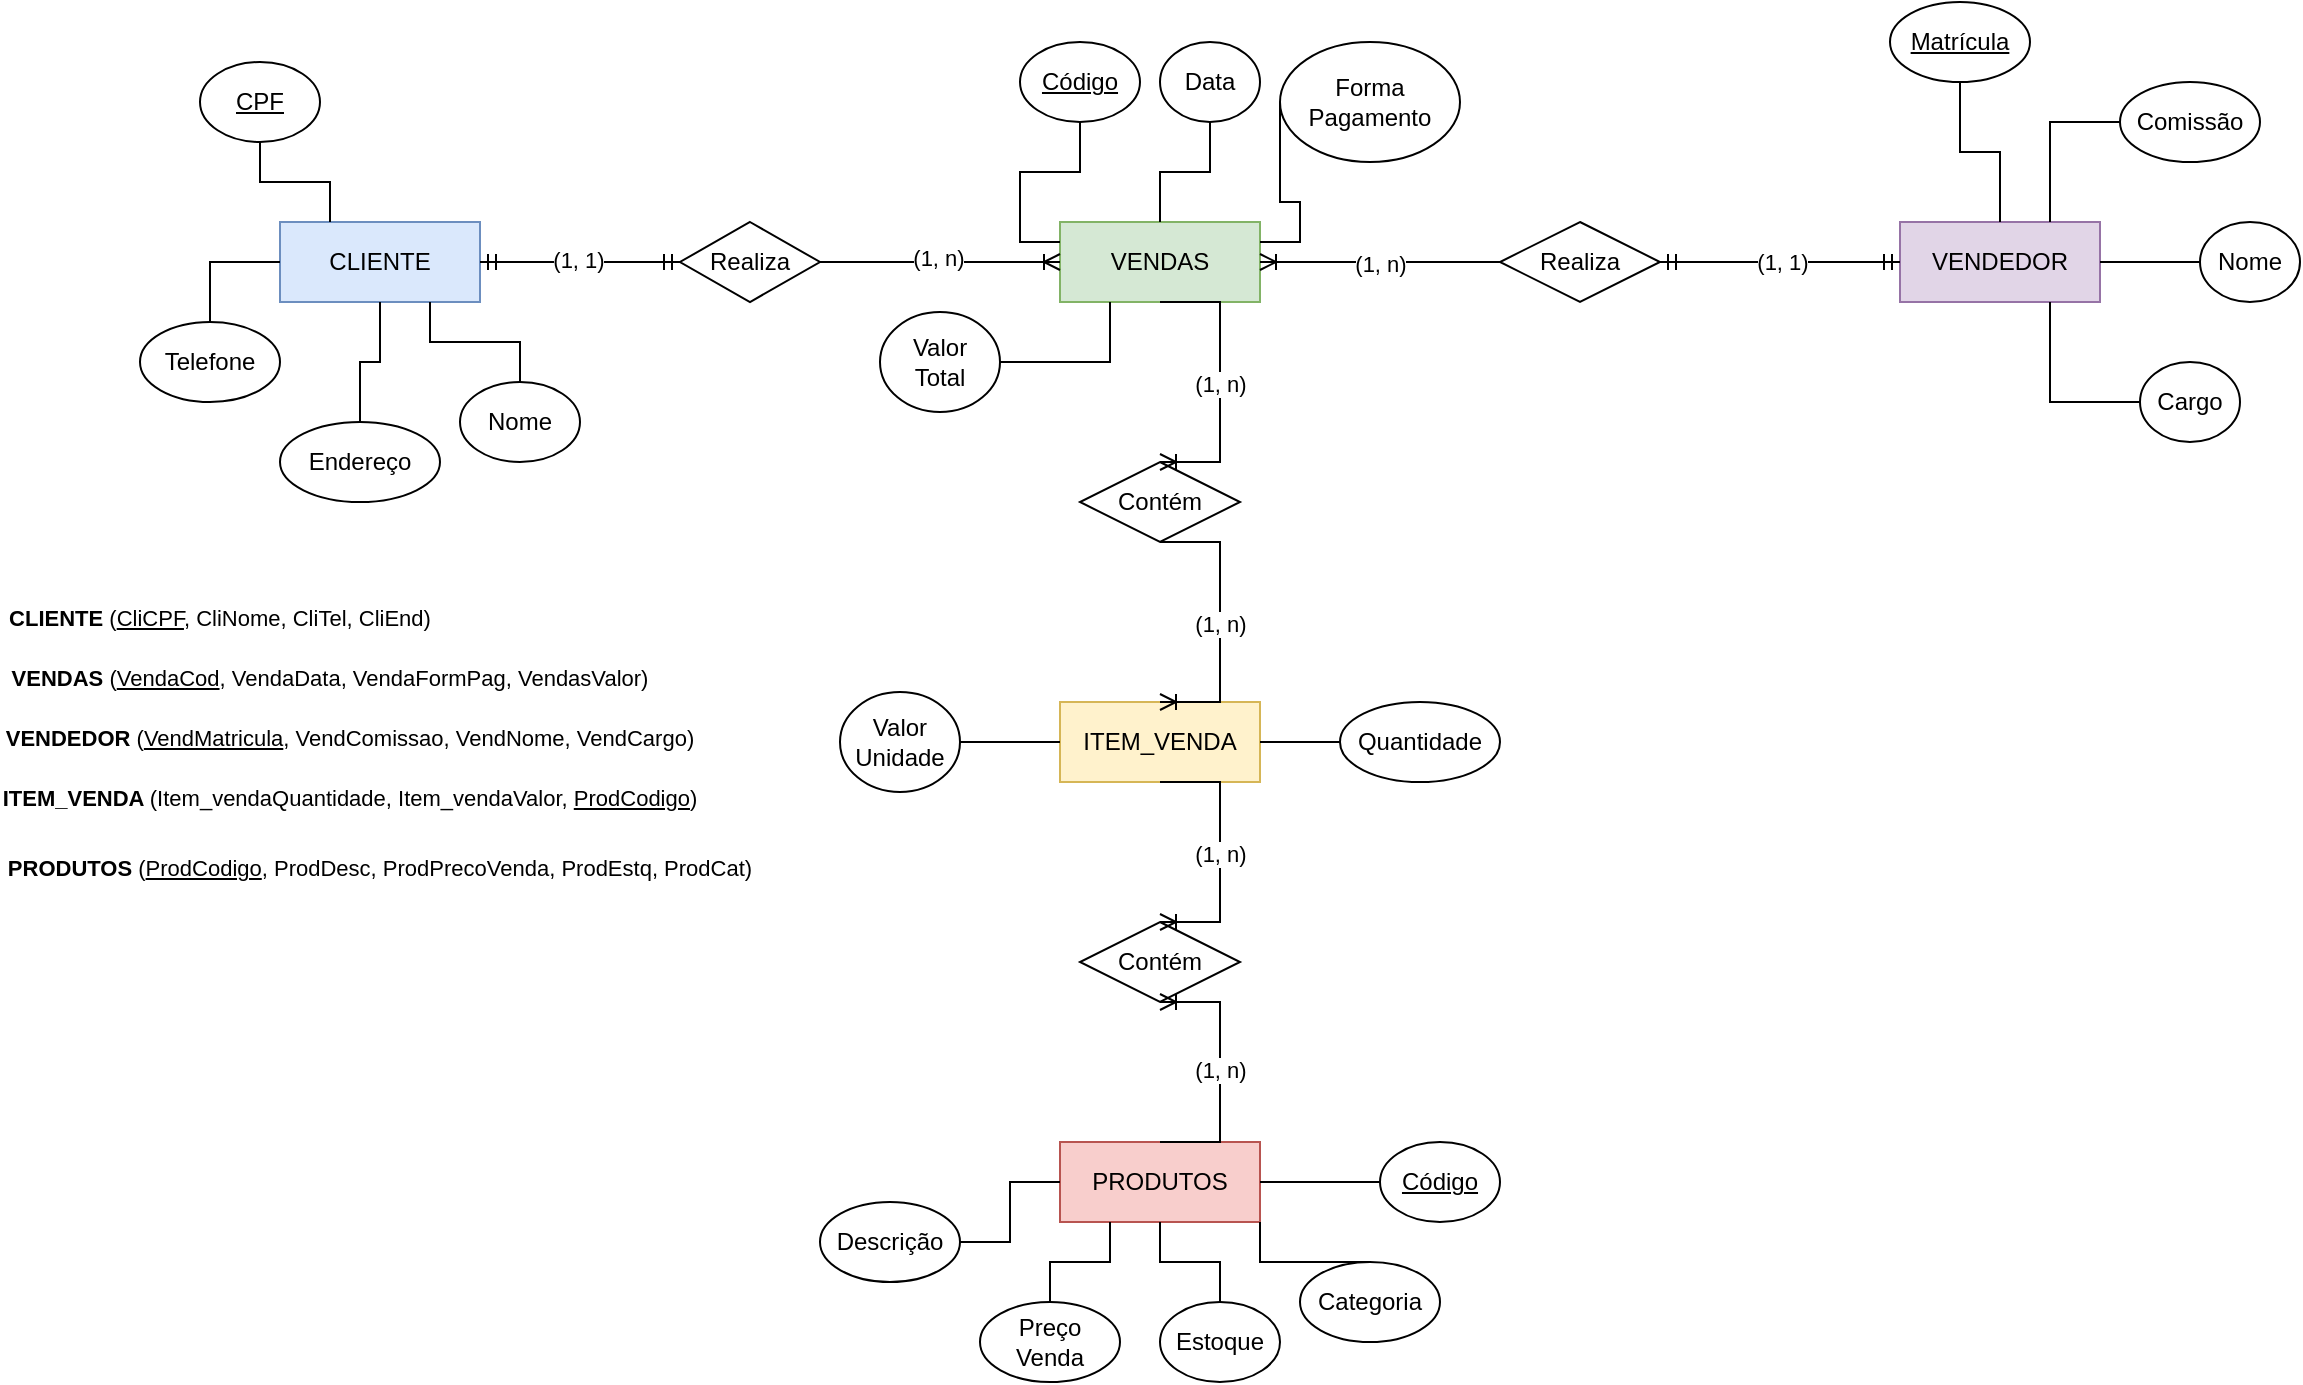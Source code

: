 <mxfile version="28.2.7">
  <diagram name="Page-1" id="N0-3Y3_MwSgzkgmbjU14">
    <mxGraphModel dx="2593" dy="1413" grid="1" gridSize="10" guides="1" tooltips="1" connect="1" arrows="1" fold="1" page="1" pageScale="1" pageWidth="850" pageHeight="1100" math="0" shadow="0">
      <root>
        <mxCell id="0" />
        <mxCell id="1" parent="0" />
        <mxCell id="5we9uwY15FYQugueQgFQ-1" value="CLIENTE" style="whiteSpace=wrap;html=1;align=center;fillColor=#dae8fc;strokeColor=#6c8ebf;" vertex="1" parent="1">
          <mxGeometry x="400" y="320" width="100" height="40" as="geometry" />
        </mxCell>
        <mxCell id="5we9uwY15FYQugueQgFQ-2" value="VENDAS" style="whiteSpace=wrap;html=1;align=center;fillColor=#d5e8d4;strokeColor=#82b366;" vertex="1" parent="1">
          <mxGeometry x="790" y="320" width="100" height="40" as="geometry" />
        </mxCell>
        <mxCell id="5we9uwY15FYQugueQgFQ-3" value="Realiza" style="shape=rhombus;perimeter=rhombusPerimeter;whiteSpace=wrap;html=1;align=center;" vertex="1" parent="1">
          <mxGeometry x="600" y="320" width="70" height="40" as="geometry" />
        </mxCell>
        <mxCell id="5we9uwY15FYQugueQgFQ-4" value="" style="edgeStyle=entityRelationEdgeStyle;fontSize=12;html=1;endArrow=ERoneToMany;rounded=0;entryX=0;entryY=0.5;entryDx=0;entryDy=0;exitX=1;exitY=0.5;exitDx=0;exitDy=0;" edge="1" parent="1" source="5we9uwY15FYQugueQgFQ-3" target="5we9uwY15FYQugueQgFQ-2">
          <mxGeometry width="100" height="100" relative="1" as="geometry">
            <mxPoint x="580" y="410" as="sourcePoint" />
            <mxPoint x="680" y="310" as="targetPoint" />
          </mxGeometry>
        </mxCell>
        <mxCell id="5we9uwY15FYQugueQgFQ-7" value="(1, n)" style="edgeLabel;html=1;align=center;verticalAlign=middle;resizable=0;points=[];" vertex="1" connectable="0" parent="5we9uwY15FYQugueQgFQ-4">
          <mxGeometry x="-0.028" y="2" relative="1" as="geometry">
            <mxPoint as="offset" />
          </mxGeometry>
        </mxCell>
        <mxCell id="5we9uwY15FYQugueQgFQ-5" value="" style="edgeStyle=entityRelationEdgeStyle;fontSize=12;html=1;endArrow=ERmandOne;startArrow=ERmandOne;rounded=0;entryX=0;entryY=0.5;entryDx=0;entryDy=0;exitX=1;exitY=0.5;exitDx=0;exitDy=0;" edge="1" parent="1" source="5we9uwY15FYQugueQgFQ-1" target="5we9uwY15FYQugueQgFQ-3">
          <mxGeometry width="100" height="100" relative="1" as="geometry">
            <mxPoint x="580" y="410" as="sourcePoint" />
            <mxPoint x="680" y="310" as="targetPoint" />
          </mxGeometry>
        </mxCell>
        <mxCell id="5we9uwY15FYQugueQgFQ-6" value="(1, 1)" style="edgeLabel;html=1;align=center;verticalAlign=middle;resizable=0;points=[];" vertex="1" connectable="0" parent="5we9uwY15FYQugueQgFQ-5">
          <mxGeometry x="-0.028" y="1" relative="1" as="geometry">
            <mxPoint as="offset" />
          </mxGeometry>
        </mxCell>
        <mxCell id="5we9uwY15FYQugueQgFQ-8" value="VENDEDOR" style="whiteSpace=wrap;html=1;align=center;fillColor=#e1d5e7;strokeColor=#9673a6;" vertex="1" parent="1">
          <mxGeometry x="1210" y="320" width="100" height="40" as="geometry" />
        </mxCell>
        <mxCell id="5we9uwY15FYQugueQgFQ-9" value="Realiza" style="shape=rhombus;perimeter=rhombusPerimeter;whiteSpace=wrap;html=1;align=center;" vertex="1" parent="1">
          <mxGeometry x="1010" y="320" width="80" height="40" as="geometry" />
        </mxCell>
        <mxCell id="5we9uwY15FYQugueQgFQ-10" value="" style="edgeStyle=entityRelationEdgeStyle;fontSize=12;html=1;endArrow=ERoneToMany;rounded=0;entryX=1;entryY=0.5;entryDx=0;entryDy=0;exitX=0;exitY=0.5;exitDx=0;exitDy=0;" edge="1" parent="1" source="5we9uwY15FYQugueQgFQ-9" target="5we9uwY15FYQugueQgFQ-2">
          <mxGeometry width="100" height="100" relative="1" as="geometry">
            <mxPoint x="910" y="460" as="sourcePoint" />
            <mxPoint x="1010" y="360" as="targetPoint" />
          </mxGeometry>
        </mxCell>
        <mxCell id="5we9uwY15FYQugueQgFQ-11" value="(1, n)" style="edgeLabel;html=1;align=center;verticalAlign=middle;resizable=0;points=[];" vertex="1" connectable="0" parent="5we9uwY15FYQugueQgFQ-10">
          <mxGeometry x="-0.001" y="1" relative="1" as="geometry">
            <mxPoint as="offset" />
          </mxGeometry>
        </mxCell>
        <mxCell id="5we9uwY15FYQugueQgFQ-12" value="" style="edgeStyle=entityRelationEdgeStyle;fontSize=12;html=1;endArrow=ERmandOne;startArrow=ERmandOne;rounded=0;entryX=0;entryY=0.5;entryDx=0;entryDy=0;exitX=1;exitY=0.5;exitDx=0;exitDy=0;" edge="1" parent="1" source="5we9uwY15FYQugueQgFQ-9" target="5we9uwY15FYQugueQgFQ-8">
          <mxGeometry width="100" height="100" relative="1" as="geometry">
            <mxPoint x="970" y="410" as="sourcePoint" />
            <mxPoint x="1070" y="310" as="targetPoint" />
          </mxGeometry>
        </mxCell>
        <mxCell id="5we9uwY15FYQugueQgFQ-13" value="(1, 1)" style="edgeLabel;html=1;align=center;verticalAlign=middle;resizable=0;points=[];" vertex="1" connectable="0" parent="5we9uwY15FYQugueQgFQ-12">
          <mxGeometry x="0.017" relative="1" as="geometry">
            <mxPoint as="offset" />
          </mxGeometry>
        </mxCell>
        <mxCell id="5we9uwY15FYQugueQgFQ-14" value="Contém" style="shape=rhombus;perimeter=rhombusPerimeter;whiteSpace=wrap;html=1;align=center;" vertex="1" parent="1">
          <mxGeometry x="800" y="440" width="80" height="40" as="geometry" />
        </mxCell>
        <mxCell id="5we9uwY15FYQugueQgFQ-15" value="PRODUTOS" style="whiteSpace=wrap;html=1;align=center;fillColor=#f8cecc;strokeColor=#b85450;" vertex="1" parent="1">
          <mxGeometry x="790" y="780" width="100" height="40" as="geometry" />
        </mxCell>
        <mxCell id="5we9uwY15FYQugueQgFQ-20" value="ITEM_VENDA" style="whiteSpace=wrap;html=1;align=center;fillColor=#fff2cc;strokeColor=#d6b656;" vertex="1" parent="1">
          <mxGeometry x="790" y="560" width="100" height="40" as="geometry" />
        </mxCell>
        <mxCell id="5we9uwY15FYQugueQgFQ-22" value="" style="edgeStyle=entityRelationEdgeStyle;fontSize=12;html=1;endArrow=ERoneToMany;rounded=0;entryX=0.5;entryY=0;entryDx=0;entryDy=0;exitX=0.5;exitY=1;exitDx=0;exitDy=0;" edge="1" parent="1" source="5we9uwY15FYQugueQgFQ-14" target="5we9uwY15FYQugueQgFQ-20">
          <mxGeometry width="100" height="100" relative="1" as="geometry">
            <mxPoint x="820" y="650" as="sourcePoint" />
            <mxPoint x="920" y="550" as="targetPoint" />
          </mxGeometry>
        </mxCell>
        <mxCell id="5we9uwY15FYQugueQgFQ-23" value="(1, n)" style="edgeLabel;html=1;align=center;verticalAlign=middle;resizable=0;points=[];" vertex="1" connectable="0" parent="5we9uwY15FYQugueQgFQ-22">
          <mxGeometry x="0.017" relative="1" as="geometry">
            <mxPoint as="offset" />
          </mxGeometry>
        </mxCell>
        <mxCell id="5we9uwY15FYQugueQgFQ-24" value="" style="edgeStyle=entityRelationEdgeStyle;fontSize=12;html=1;endArrow=ERoneToMany;rounded=0;entryX=0.5;entryY=0;entryDx=0;entryDy=0;exitX=0.5;exitY=1;exitDx=0;exitDy=0;" edge="1" parent="1" source="5we9uwY15FYQugueQgFQ-2" target="5we9uwY15FYQugueQgFQ-14">
          <mxGeometry width="100" height="100" relative="1" as="geometry">
            <mxPoint x="890" y="420" as="sourcePoint" />
            <mxPoint x="890" y="500" as="targetPoint" />
          </mxGeometry>
        </mxCell>
        <mxCell id="5we9uwY15FYQugueQgFQ-25" value="(1, n)" style="edgeLabel;html=1;align=center;verticalAlign=middle;resizable=0;points=[];" vertex="1" connectable="0" parent="5we9uwY15FYQugueQgFQ-24">
          <mxGeometry x="0.017" relative="1" as="geometry">
            <mxPoint as="offset" />
          </mxGeometry>
        </mxCell>
        <mxCell id="5we9uwY15FYQugueQgFQ-26" value="Contém" style="shape=rhombus;perimeter=rhombusPerimeter;whiteSpace=wrap;html=1;align=center;" vertex="1" parent="1">
          <mxGeometry x="800" y="670" width="80" height="40" as="geometry" />
        </mxCell>
        <mxCell id="5we9uwY15FYQugueQgFQ-27" value="" style="edgeStyle=entityRelationEdgeStyle;fontSize=12;html=1;endArrow=ERoneToMany;rounded=0;entryX=0.5;entryY=0;entryDx=0;entryDy=0;exitX=0.5;exitY=1;exitDx=0;exitDy=0;" edge="1" parent="1" source="5we9uwY15FYQugueQgFQ-20" target="5we9uwY15FYQugueQgFQ-26">
          <mxGeometry width="100" height="100" relative="1" as="geometry">
            <mxPoint x="920" y="660" as="sourcePoint" />
            <mxPoint x="920" y="740" as="targetPoint" />
          </mxGeometry>
        </mxCell>
        <mxCell id="5we9uwY15FYQugueQgFQ-28" value="(1, n)" style="edgeLabel;html=1;align=center;verticalAlign=middle;resizable=0;points=[];" vertex="1" connectable="0" parent="5we9uwY15FYQugueQgFQ-27">
          <mxGeometry x="0.017" relative="1" as="geometry">
            <mxPoint as="offset" />
          </mxGeometry>
        </mxCell>
        <mxCell id="5we9uwY15FYQugueQgFQ-29" value="" style="edgeStyle=entityRelationEdgeStyle;fontSize=12;html=1;endArrow=ERoneToMany;rounded=0;entryX=0.5;entryY=1;entryDx=0;entryDy=0;exitX=0.5;exitY=0;exitDx=0;exitDy=0;" edge="1" parent="1" source="5we9uwY15FYQugueQgFQ-15" target="5we9uwY15FYQugueQgFQ-26">
          <mxGeometry width="100" height="100" relative="1" as="geometry">
            <mxPoint x="1020" y="650" as="sourcePoint" />
            <mxPoint x="1020" y="730" as="targetPoint" />
          </mxGeometry>
        </mxCell>
        <mxCell id="5we9uwY15FYQugueQgFQ-30" value="(1, n)" style="edgeLabel;html=1;align=center;verticalAlign=middle;resizable=0;points=[];" vertex="1" connectable="0" parent="5we9uwY15FYQugueQgFQ-29">
          <mxGeometry x="0.017" relative="1" as="geometry">
            <mxPoint as="offset" />
          </mxGeometry>
        </mxCell>
        <mxCell id="5we9uwY15FYQugueQgFQ-38" style="edgeStyle=orthogonalEdgeStyle;shape=connector;rounded=0;orthogonalLoop=1;jettySize=auto;html=1;entryX=0.25;entryY=0;entryDx=0;entryDy=0;strokeColor=default;align=center;verticalAlign=middle;fontFamily=Helvetica;fontSize=11;fontColor=default;labelBackgroundColor=default;endArrow=none;endFill=0;" edge="1" parent="1" source="5we9uwY15FYQugueQgFQ-31" target="5we9uwY15FYQugueQgFQ-1">
          <mxGeometry relative="1" as="geometry" />
        </mxCell>
        <mxCell id="5we9uwY15FYQugueQgFQ-31" value="CPF" style="ellipse;whiteSpace=wrap;html=1;align=center;fontStyle=4;" vertex="1" parent="1">
          <mxGeometry x="360" y="240" width="60" height="40" as="geometry" />
        </mxCell>
        <mxCell id="5we9uwY15FYQugueQgFQ-36" style="edgeStyle=orthogonalEdgeStyle;shape=connector;rounded=0;orthogonalLoop=1;jettySize=auto;html=1;entryX=0.75;entryY=1;entryDx=0;entryDy=0;strokeColor=default;align=center;verticalAlign=middle;fontFamily=Helvetica;fontSize=11;fontColor=default;labelBackgroundColor=default;endArrow=none;endFill=0;" edge="1" parent="1" source="5we9uwY15FYQugueQgFQ-32" target="5we9uwY15FYQugueQgFQ-1">
          <mxGeometry relative="1" as="geometry" />
        </mxCell>
        <mxCell id="5we9uwY15FYQugueQgFQ-32" value="Nome" style="ellipse;whiteSpace=wrap;html=1;align=center;" vertex="1" parent="1">
          <mxGeometry x="490" y="400" width="60" height="40" as="geometry" />
        </mxCell>
        <mxCell id="5we9uwY15FYQugueQgFQ-37" style="edgeStyle=orthogonalEdgeStyle;shape=connector;rounded=0;orthogonalLoop=1;jettySize=auto;html=1;entryX=0;entryY=0.5;entryDx=0;entryDy=0;strokeColor=default;align=center;verticalAlign=middle;fontFamily=Helvetica;fontSize=11;fontColor=default;labelBackgroundColor=default;endArrow=none;endFill=0;" edge="1" parent="1" source="5we9uwY15FYQugueQgFQ-33" target="5we9uwY15FYQugueQgFQ-1">
          <mxGeometry relative="1" as="geometry" />
        </mxCell>
        <mxCell id="5we9uwY15FYQugueQgFQ-33" value="Telefone" style="ellipse;whiteSpace=wrap;html=1;align=center;" vertex="1" parent="1">
          <mxGeometry x="330" y="370" width="70" height="40" as="geometry" />
        </mxCell>
        <mxCell id="5we9uwY15FYQugueQgFQ-35" style="edgeStyle=orthogonalEdgeStyle;rounded=0;orthogonalLoop=1;jettySize=auto;html=1;entryX=0.5;entryY=1;entryDx=0;entryDy=0;endArrow=none;endFill=0;" edge="1" parent="1" source="5we9uwY15FYQugueQgFQ-34" target="5we9uwY15FYQugueQgFQ-1">
          <mxGeometry relative="1" as="geometry" />
        </mxCell>
        <mxCell id="5we9uwY15FYQugueQgFQ-34" value="Endereço" style="ellipse;whiteSpace=wrap;html=1;align=center;" vertex="1" parent="1">
          <mxGeometry x="400" y="420" width="80" height="40" as="geometry" />
        </mxCell>
        <mxCell id="5we9uwY15FYQugueQgFQ-48" style="edgeStyle=orthogonalEdgeStyle;shape=connector;rounded=0;orthogonalLoop=1;jettySize=auto;html=1;entryX=1;entryY=0.5;entryDx=0;entryDy=0;strokeColor=default;align=center;verticalAlign=middle;fontFamily=Helvetica;fontSize=11;fontColor=default;labelBackgroundColor=default;endArrow=none;endFill=0;" edge="1" parent="1" source="5we9uwY15FYQugueQgFQ-39" target="5we9uwY15FYQugueQgFQ-15">
          <mxGeometry relative="1" as="geometry" />
        </mxCell>
        <mxCell id="5we9uwY15FYQugueQgFQ-39" value="Código" style="ellipse;whiteSpace=wrap;html=1;align=center;fontStyle=4;" vertex="1" parent="1">
          <mxGeometry x="950" y="780" width="60" height="40" as="geometry" />
        </mxCell>
        <mxCell id="5we9uwY15FYQugueQgFQ-44" style="edgeStyle=orthogonalEdgeStyle;shape=connector;rounded=0;orthogonalLoop=1;jettySize=auto;html=1;entryX=0;entryY=0.5;entryDx=0;entryDy=0;strokeColor=default;align=center;verticalAlign=middle;fontFamily=Helvetica;fontSize=11;fontColor=default;labelBackgroundColor=default;endArrow=none;endFill=0;" edge="1" parent="1" source="5we9uwY15FYQugueQgFQ-40" target="5we9uwY15FYQugueQgFQ-15">
          <mxGeometry relative="1" as="geometry" />
        </mxCell>
        <mxCell id="5we9uwY15FYQugueQgFQ-40" value="Descrição" style="ellipse;whiteSpace=wrap;html=1;align=center;" vertex="1" parent="1">
          <mxGeometry x="670" y="810" width="70" height="40" as="geometry" />
        </mxCell>
        <mxCell id="5we9uwY15FYQugueQgFQ-45" style="edgeStyle=orthogonalEdgeStyle;shape=connector;rounded=0;orthogonalLoop=1;jettySize=auto;html=1;entryX=0.25;entryY=1;entryDx=0;entryDy=0;strokeColor=default;align=center;verticalAlign=middle;fontFamily=Helvetica;fontSize=11;fontColor=default;labelBackgroundColor=default;endArrow=none;endFill=0;" edge="1" parent="1" source="5we9uwY15FYQugueQgFQ-41" target="5we9uwY15FYQugueQgFQ-15">
          <mxGeometry relative="1" as="geometry" />
        </mxCell>
        <mxCell id="5we9uwY15FYQugueQgFQ-41" value="Preço&lt;br&gt;Venda" style="ellipse;whiteSpace=wrap;html=1;align=center;" vertex="1" parent="1">
          <mxGeometry x="750" y="860" width="70" height="40" as="geometry" />
        </mxCell>
        <mxCell id="5we9uwY15FYQugueQgFQ-46" style="edgeStyle=orthogonalEdgeStyle;shape=connector;rounded=0;orthogonalLoop=1;jettySize=auto;html=1;entryX=0.5;entryY=1;entryDx=0;entryDy=0;strokeColor=default;align=center;verticalAlign=middle;fontFamily=Helvetica;fontSize=11;fontColor=default;labelBackgroundColor=default;endArrow=none;endFill=0;" edge="1" parent="1" source="5we9uwY15FYQugueQgFQ-42" target="5we9uwY15FYQugueQgFQ-15">
          <mxGeometry relative="1" as="geometry" />
        </mxCell>
        <mxCell id="5we9uwY15FYQugueQgFQ-42" value="Estoque" style="ellipse;whiteSpace=wrap;html=1;align=center;" vertex="1" parent="1">
          <mxGeometry x="840" y="860" width="60" height="40" as="geometry" />
        </mxCell>
        <mxCell id="5we9uwY15FYQugueQgFQ-47" style="edgeStyle=orthogonalEdgeStyle;shape=connector;rounded=0;orthogonalLoop=1;jettySize=auto;html=1;entryX=1;entryY=1;entryDx=0;entryDy=0;strokeColor=default;align=center;verticalAlign=middle;fontFamily=Helvetica;fontSize=11;fontColor=default;labelBackgroundColor=default;endArrow=none;endFill=0;" edge="1" parent="1" source="5we9uwY15FYQugueQgFQ-43" target="5we9uwY15FYQugueQgFQ-15">
          <mxGeometry relative="1" as="geometry">
            <Array as="points">
              <mxPoint x="890" y="840" />
            </Array>
          </mxGeometry>
        </mxCell>
        <mxCell id="5we9uwY15FYQugueQgFQ-43" value="Categoria" style="ellipse;whiteSpace=wrap;html=1;align=center;" vertex="1" parent="1">
          <mxGeometry x="910" y="840" width="70" height="40" as="geometry" />
        </mxCell>
        <mxCell id="5we9uwY15FYQugueQgFQ-56" style="edgeStyle=orthogonalEdgeStyle;shape=connector;rounded=0;orthogonalLoop=1;jettySize=auto;html=1;entryX=0.5;entryY=0;entryDx=0;entryDy=0;strokeColor=default;align=center;verticalAlign=middle;fontFamily=Helvetica;fontSize=11;fontColor=default;labelBackgroundColor=default;endArrow=none;endFill=0;" edge="1" parent="1" source="5we9uwY15FYQugueQgFQ-49" target="5we9uwY15FYQugueQgFQ-8">
          <mxGeometry relative="1" as="geometry" />
        </mxCell>
        <mxCell id="5we9uwY15FYQugueQgFQ-49" value="Matrícula" style="ellipse;whiteSpace=wrap;html=1;align=center;fontStyle=4;" vertex="1" parent="1">
          <mxGeometry x="1205" y="210" width="70" height="40" as="geometry" />
        </mxCell>
        <mxCell id="5we9uwY15FYQugueQgFQ-54" style="edgeStyle=orthogonalEdgeStyle;shape=connector;rounded=0;orthogonalLoop=1;jettySize=auto;html=1;entryX=1;entryY=0.5;entryDx=0;entryDy=0;strokeColor=default;align=center;verticalAlign=middle;fontFamily=Helvetica;fontSize=11;fontColor=default;labelBackgroundColor=default;endArrow=none;endFill=0;" edge="1" parent="1" source="5we9uwY15FYQugueQgFQ-50" target="5we9uwY15FYQugueQgFQ-8">
          <mxGeometry relative="1" as="geometry" />
        </mxCell>
        <mxCell id="5we9uwY15FYQugueQgFQ-50" value="Nome" style="ellipse;whiteSpace=wrap;html=1;align=center;" vertex="1" parent="1">
          <mxGeometry x="1360" y="320" width="50" height="40" as="geometry" />
        </mxCell>
        <mxCell id="5we9uwY15FYQugueQgFQ-53" style="edgeStyle=orthogonalEdgeStyle;shape=connector;rounded=0;orthogonalLoop=1;jettySize=auto;html=1;entryX=0.75;entryY=1;entryDx=0;entryDy=0;strokeColor=default;align=center;verticalAlign=middle;fontFamily=Helvetica;fontSize=11;fontColor=default;labelBackgroundColor=default;endArrow=none;endFill=0;" edge="1" parent="1" source="5we9uwY15FYQugueQgFQ-51" target="5we9uwY15FYQugueQgFQ-8">
          <mxGeometry relative="1" as="geometry" />
        </mxCell>
        <mxCell id="5we9uwY15FYQugueQgFQ-51" value="Cargo" style="ellipse;whiteSpace=wrap;html=1;align=center;" vertex="1" parent="1">
          <mxGeometry x="1330" y="390" width="50" height="40" as="geometry" />
        </mxCell>
        <mxCell id="5we9uwY15FYQugueQgFQ-55" style="edgeStyle=orthogonalEdgeStyle;shape=connector;rounded=0;orthogonalLoop=1;jettySize=auto;html=1;entryX=0.75;entryY=0;entryDx=0;entryDy=0;strokeColor=default;align=center;verticalAlign=middle;fontFamily=Helvetica;fontSize=11;fontColor=default;labelBackgroundColor=default;endArrow=none;endFill=0;" edge="1" parent="1" source="5we9uwY15FYQugueQgFQ-52" target="5we9uwY15FYQugueQgFQ-8">
          <mxGeometry relative="1" as="geometry" />
        </mxCell>
        <mxCell id="5we9uwY15FYQugueQgFQ-52" value="Comissão" style="ellipse;whiteSpace=wrap;html=1;align=center;" vertex="1" parent="1">
          <mxGeometry x="1320" y="250" width="70" height="40" as="geometry" />
        </mxCell>
        <mxCell id="5we9uwY15FYQugueQgFQ-62" style="edgeStyle=orthogonalEdgeStyle;shape=connector;rounded=0;orthogonalLoop=1;jettySize=auto;html=1;entryX=0;entryY=0.25;entryDx=0;entryDy=0;strokeColor=default;align=center;verticalAlign=middle;fontFamily=Helvetica;fontSize=11;fontColor=default;labelBackgroundColor=default;endArrow=none;endFill=0;" edge="1" parent="1" source="5we9uwY15FYQugueQgFQ-57" target="5we9uwY15FYQugueQgFQ-2">
          <mxGeometry relative="1" as="geometry" />
        </mxCell>
        <mxCell id="5we9uwY15FYQugueQgFQ-57" value="Código" style="ellipse;whiteSpace=wrap;html=1;align=center;fontStyle=4;" vertex="1" parent="1">
          <mxGeometry x="770" y="230" width="60" height="40" as="geometry" />
        </mxCell>
        <mxCell id="5we9uwY15FYQugueQgFQ-63" style="edgeStyle=orthogonalEdgeStyle;shape=connector;rounded=0;orthogonalLoop=1;jettySize=auto;html=1;entryX=0.5;entryY=0;entryDx=0;entryDy=0;strokeColor=default;align=center;verticalAlign=middle;fontFamily=Helvetica;fontSize=11;fontColor=default;labelBackgroundColor=default;endArrow=none;endFill=0;" edge="1" parent="1" source="5we9uwY15FYQugueQgFQ-58" target="5we9uwY15FYQugueQgFQ-2">
          <mxGeometry relative="1" as="geometry" />
        </mxCell>
        <mxCell id="5we9uwY15FYQugueQgFQ-58" value="Data" style="ellipse;whiteSpace=wrap;html=1;align=center;" vertex="1" parent="1">
          <mxGeometry x="840" y="230" width="50" height="40" as="geometry" />
        </mxCell>
        <mxCell id="5we9uwY15FYQugueQgFQ-64" style="edgeStyle=orthogonalEdgeStyle;shape=connector;rounded=0;orthogonalLoop=1;jettySize=auto;html=1;entryX=1;entryY=0.25;entryDx=0;entryDy=0;strokeColor=default;align=center;verticalAlign=middle;fontFamily=Helvetica;fontSize=11;fontColor=default;labelBackgroundColor=default;endArrow=none;endFill=0;" edge="1" parent="1" source="5we9uwY15FYQugueQgFQ-59" target="5we9uwY15FYQugueQgFQ-2">
          <mxGeometry relative="1" as="geometry">
            <Array as="points">
              <mxPoint x="900" y="310" />
              <mxPoint x="910" y="310" />
              <mxPoint x="910" y="330" />
            </Array>
          </mxGeometry>
        </mxCell>
        <mxCell id="5we9uwY15FYQugueQgFQ-59" value="Forma&lt;br&gt;Pagamento" style="ellipse;whiteSpace=wrap;html=1;align=center;" vertex="1" parent="1">
          <mxGeometry x="900" y="230" width="90" height="60" as="geometry" />
        </mxCell>
        <mxCell id="5we9uwY15FYQugueQgFQ-61" style="edgeStyle=orthogonalEdgeStyle;shape=connector;rounded=0;orthogonalLoop=1;jettySize=auto;html=1;entryX=0.25;entryY=1;entryDx=0;entryDy=0;strokeColor=default;align=center;verticalAlign=middle;fontFamily=Helvetica;fontSize=11;fontColor=default;labelBackgroundColor=default;endArrow=none;endFill=0;" edge="1" parent="1" source="5we9uwY15FYQugueQgFQ-60" target="5we9uwY15FYQugueQgFQ-2">
          <mxGeometry relative="1" as="geometry" />
        </mxCell>
        <mxCell id="5we9uwY15FYQugueQgFQ-60" value="Valor&lt;br&gt;Total" style="ellipse;whiteSpace=wrap;html=1;align=center;" vertex="1" parent="1">
          <mxGeometry x="700" y="365" width="60" height="50" as="geometry" />
        </mxCell>
        <mxCell id="5we9uwY15FYQugueQgFQ-67" style="edgeStyle=orthogonalEdgeStyle;shape=connector;rounded=0;orthogonalLoop=1;jettySize=auto;html=1;entryX=1;entryY=0.5;entryDx=0;entryDy=0;strokeColor=default;align=center;verticalAlign=middle;fontFamily=Helvetica;fontSize=11;fontColor=default;labelBackgroundColor=default;endArrow=none;endFill=0;" edge="1" parent="1" source="5we9uwY15FYQugueQgFQ-65" target="5we9uwY15FYQugueQgFQ-20">
          <mxGeometry relative="1" as="geometry" />
        </mxCell>
        <mxCell id="5we9uwY15FYQugueQgFQ-65" value="Quantidade" style="ellipse;whiteSpace=wrap;html=1;align=center;" vertex="1" parent="1">
          <mxGeometry x="930" y="560" width="80" height="40" as="geometry" />
        </mxCell>
        <mxCell id="5we9uwY15FYQugueQgFQ-68" style="edgeStyle=orthogonalEdgeStyle;shape=connector;rounded=0;orthogonalLoop=1;jettySize=auto;html=1;entryX=0;entryY=0.5;entryDx=0;entryDy=0;strokeColor=default;align=center;verticalAlign=middle;fontFamily=Helvetica;fontSize=11;fontColor=default;labelBackgroundColor=default;endArrow=none;endFill=0;" edge="1" parent="1" source="5we9uwY15FYQugueQgFQ-66" target="5we9uwY15FYQugueQgFQ-20">
          <mxGeometry relative="1" as="geometry" />
        </mxCell>
        <mxCell id="5we9uwY15FYQugueQgFQ-66" value="Valor&lt;br&gt;Unidade" style="ellipse;whiteSpace=wrap;html=1;align=center;" vertex="1" parent="1">
          <mxGeometry x="680" y="555" width="60" height="50" as="geometry" />
        </mxCell>
        <mxCell id="5we9uwY15FYQugueQgFQ-69" value="&lt;b&gt;CLIENTE &lt;/b&gt;(&lt;u&gt;CliCPF&lt;/u&gt;, CliNome, CliTel, CliEnd)" style="text;html=1;whiteSpace=wrap;strokeColor=none;fillColor=none;align=center;verticalAlign=middle;rounded=0;fontFamily=Helvetica;fontSize=11;fontColor=default;labelBackgroundColor=default;" vertex="1" parent="1">
          <mxGeometry x="260" y="502.5" width="220" height="30" as="geometry" />
        </mxCell>
        <mxCell id="5we9uwY15FYQugueQgFQ-70" value="&lt;b&gt;VENDAS &lt;/b&gt;(&lt;u&gt;VendaCod&lt;/u&gt;, VendaData, VendaFormPag, VendasValor)" style="text;html=1;whiteSpace=wrap;strokeColor=none;fillColor=none;align=center;verticalAlign=middle;rounded=0;fontFamily=Helvetica;fontSize=11;fontColor=default;labelBackgroundColor=default;" vertex="1" parent="1">
          <mxGeometry x="260" y="532.5" width="330" height="30" as="geometry" />
        </mxCell>
        <mxCell id="5we9uwY15FYQugueQgFQ-71" value="&lt;b&gt;VENDEDOR &lt;/b&gt;(&lt;u&gt;VendMatricula&lt;/u&gt;, VendComissao, VendNome, VendCargo)" style="text;html=1;whiteSpace=wrap;strokeColor=none;fillColor=none;align=center;verticalAlign=middle;rounded=0;fontFamily=Helvetica;fontSize=11;fontColor=default;labelBackgroundColor=default;" vertex="1" parent="1">
          <mxGeometry x="260" y="562.5" width="350" height="30" as="geometry" />
        </mxCell>
        <mxCell id="5we9uwY15FYQugueQgFQ-72" value="&lt;b&gt;ITEM_VENDA &lt;/b&gt;(Item_vendaQuantidade, Item_vendaValor,&amp;nbsp;&lt;u&gt;ProdCodigo&lt;/u&gt;)" style="text;html=1;whiteSpace=wrap;strokeColor=none;fillColor=none;align=center;verticalAlign=middle;rounded=0;fontFamily=Helvetica;fontSize=11;fontColor=default;labelBackgroundColor=default;" vertex="1" parent="1">
          <mxGeometry x="260" y="592.5" width="350" height="30" as="geometry" />
        </mxCell>
        <mxCell id="5we9uwY15FYQugueQgFQ-73" value="&lt;b&gt;PRODUTOS &lt;/b&gt;(&lt;u&gt;ProdCodigo&lt;/u&gt;, ProdDesc, ProdPrecoVenda, ProdEstq, ProdCat)" style="text;html=1;whiteSpace=wrap;strokeColor=none;fillColor=none;align=center;verticalAlign=middle;rounded=0;fontFamily=Helvetica;fontSize=11;fontColor=default;labelBackgroundColor=default;" vertex="1" parent="1">
          <mxGeometry x="260" y="627.5" width="380" height="30" as="geometry" />
        </mxCell>
        <mxCell id="5we9uwY15FYQugueQgFQ-74" value="&lt;b&gt;VENDAS &lt;/b&gt;(&lt;u&gt;VendaCod&lt;/u&gt;, VendaData, VendaFormPag, VendasValor)" style="text;html=1;whiteSpace=wrap;strokeColor=none;fillColor=none;align=center;verticalAlign=middle;rounded=0;fontFamily=Helvetica;fontSize=11;fontColor=default;labelBackgroundColor=default;" vertex="1" parent="1">
          <mxGeometry x="260" y="532.5" width="330" height="30" as="geometry" />
        </mxCell>
      </root>
    </mxGraphModel>
  </diagram>
</mxfile>
